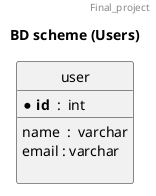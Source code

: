 @startuml
header  Final_project
title BD scheme (Users)

hide circle

entity user {
  * **id**  :  int
  __
    name  :  varchar
    email : varchar

}


@enduml